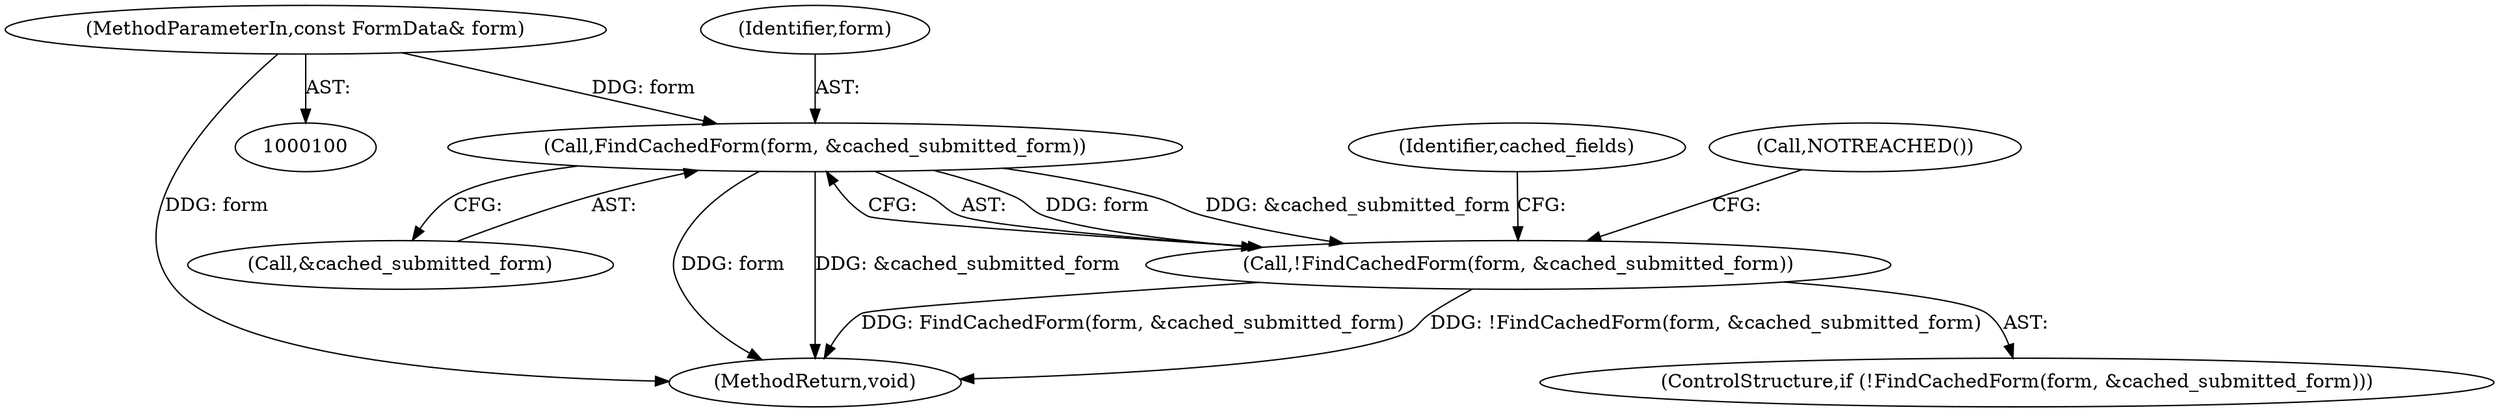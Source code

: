 digraph "0_Chrome_5f372f899b8709dac700710b5f0f90959dcf9ecb@pointer" {
"1000107" [label="(Call,FindCachedForm(form, &cached_submitted_form))"];
"1000101" [label="(MethodParameterIn,const FormData& form)"];
"1000106" [label="(Call,!FindCachedForm(form, &cached_submitted_form))"];
"1000114" [label="(Identifier,cached_fields)"];
"1000106" [label="(Call,!FindCachedForm(form, &cached_submitted_form))"];
"1000101" [label="(MethodParameterIn,const FormData& form)"];
"1000109" [label="(Call,&cached_submitted_form)"];
"1000262" [label="(MethodReturn,void)"];
"1000112" [label="(Call,NOTREACHED())"];
"1000108" [label="(Identifier,form)"];
"1000107" [label="(Call,FindCachedForm(form, &cached_submitted_form))"];
"1000105" [label="(ControlStructure,if (!FindCachedForm(form, &cached_submitted_form)))"];
"1000107" -> "1000106"  [label="AST: "];
"1000107" -> "1000109"  [label="CFG: "];
"1000108" -> "1000107"  [label="AST: "];
"1000109" -> "1000107"  [label="AST: "];
"1000106" -> "1000107"  [label="CFG: "];
"1000107" -> "1000262"  [label="DDG: form"];
"1000107" -> "1000262"  [label="DDG: &cached_submitted_form"];
"1000107" -> "1000106"  [label="DDG: form"];
"1000107" -> "1000106"  [label="DDG: &cached_submitted_form"];
"1000101" -> "1000107"  [label="DDG: form"];
"1000101" -> "1000100"  [label="AST: "];
"1000101" -> "1000262"  [label="DDG: form"];
"1000106" -> "1000105"  [label="AST: "];
"1000112" -> "1000106"  [label="CFG: "];
"1000114" -> "1000106"  [label="CFG: "];
"1000106" -> "1000262"  [label="DDG: FindCachedForm(form, &cached_submitted_form)"];
"1000106" -> "1000262"  [label="DDG: !FindCachedForm(form, &cached_submitted_form)"];
}

